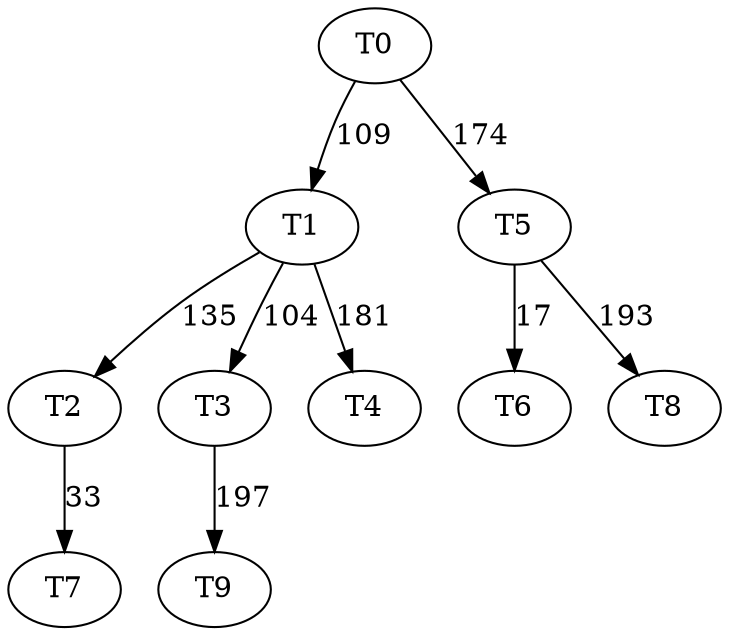 digraph "tree_08.21-17.04.2020" {
	0 [label=T0]
	1 [label=T1]
	2 [label=T2]
	3 [label=T3]
	4 [label=T4]
	5 [label=T5]
	6 [label=T6]
	7 [label=T7]
	8 [label=T8]
	9 [label=T9]
	0 -> 1 [label=109]
	0 -> 5 [label=174]
	1 -> 2 [label=135]
	1 -> 3 [label=104]
	1 -> 4 [label=181]
	2 -> 7 [label=33]
	3 -> 9 [label=197]
	5 -> 6 [label=17]
	5 -> 8 [label=193]
}

